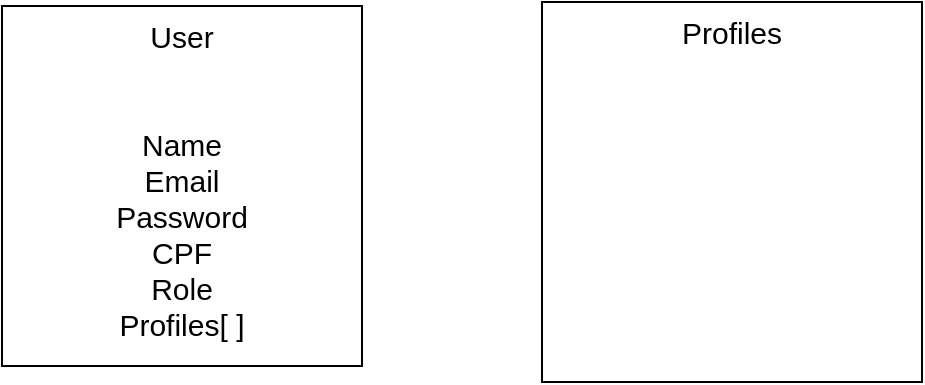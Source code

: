 <mxfile>
    <diagram id="qT2VI-kCHz5JzEs_Y-TG" name="Página-1">
        <mxGraphModel dx="816" dy="487" grid="1" gridSize="10" guides="1" tooltips="1" connect="1" arrows="1" fold="1" page="1" pageScale="1" pageWidth="827" pageHeight="1169" math="0" shadow="0">
            <root>
                <mxCell id="0"/>
                <mxCell id="1" parent="0"/>
                <mxCell id="2" value="&lt;font style=&quot;font-size: 15px&quot;&gt;User&lt;br&gt;&lt;br&gt;&lt;br&gt;Name&lt;br&gt;Email&lt;br&gt;Password&lt;br&gt;CPF&lt;br&gt;Role&lt;br&gt;Profiles[ ]&lt;/font&gt;" style="whiteSpace=wrap;html=1;aspect=fixed;horizontal=1;verticalAlign=top;" vertex="1" parent="1">
                    <mxGeometry x="50" y="812" width="180" height="180" as="geometry"/>
                </mxCell>
                <mxCell id="3" value="Profiles" style="whiteSpace=wrap;html=1;aspect=fixed;fontSize=15;verticalAlign=top;" vertex="1" parent="1">
                    <mxGeometry x="320" y="810" width="190" height="190" as="geometry"/>
                </mxCell>
            </root>
        </mxGraphModel>
    </diagram>
</mxfile>